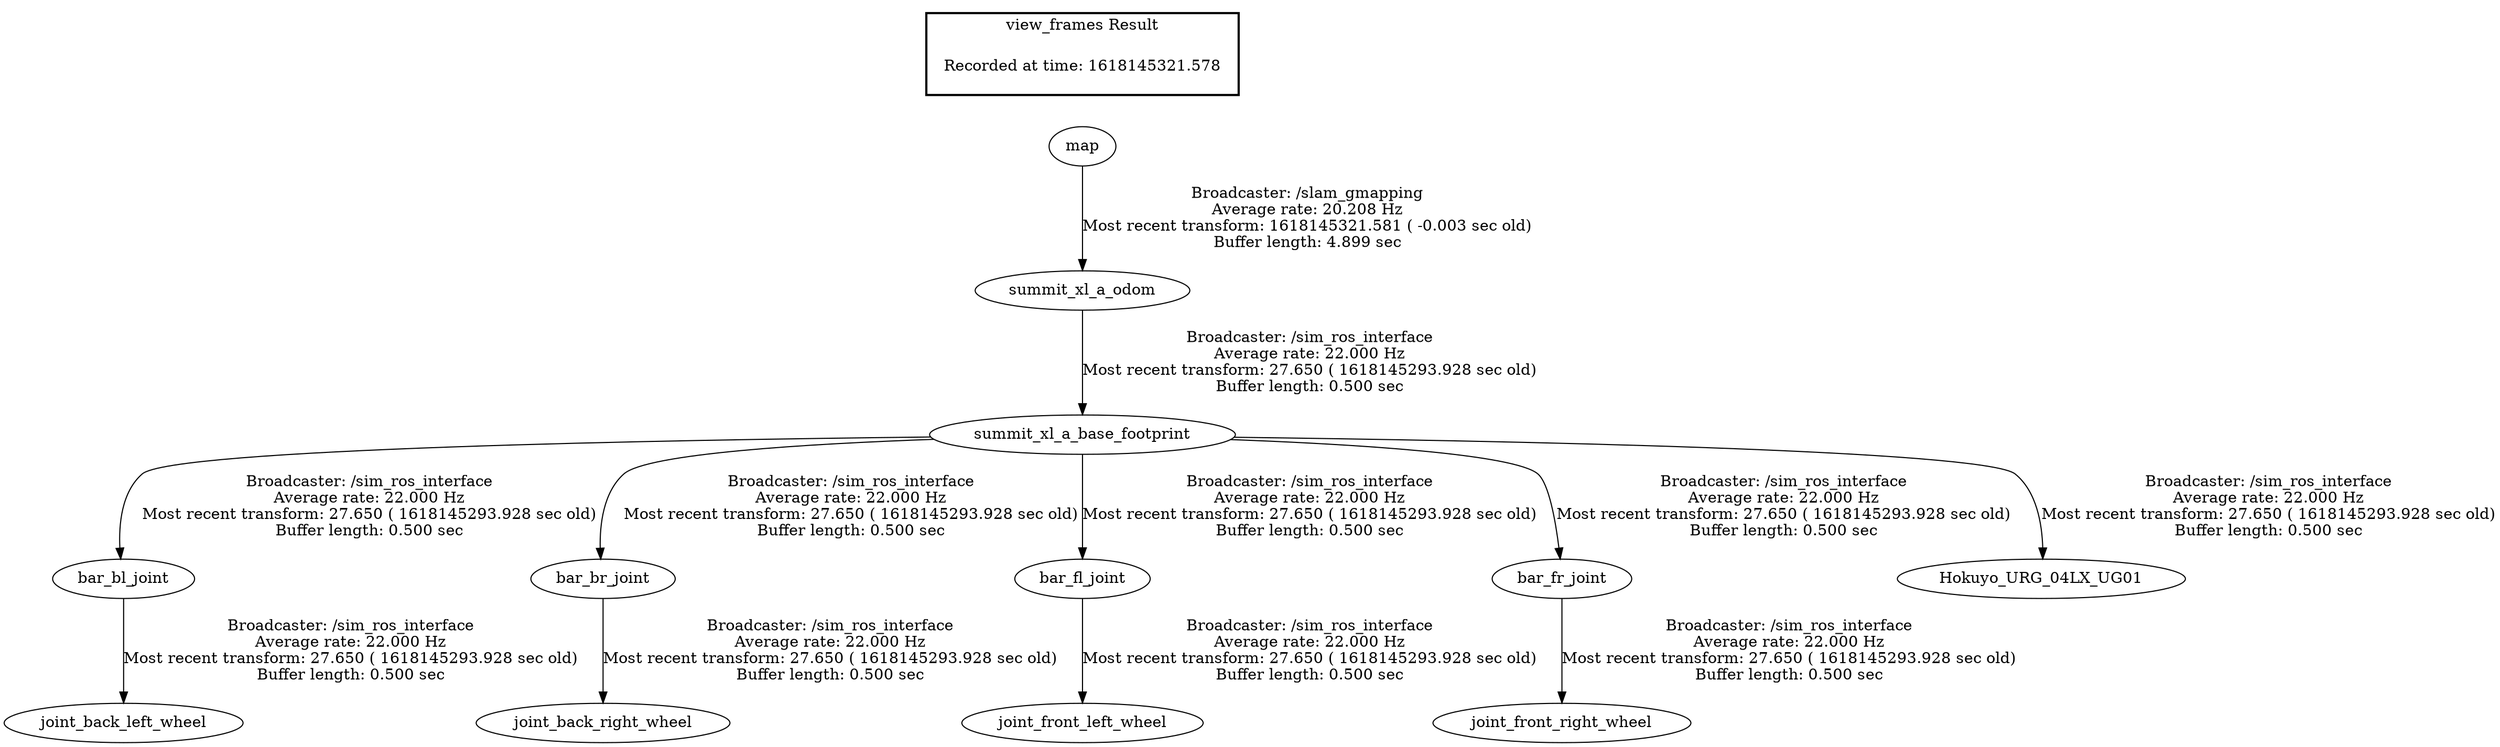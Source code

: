 digraph G {
"map" -> "summit_xl_a_odom"[label="Broadcaster: /slam_gmapping\nAverage rate: 20.208 Hz\nMost recent transform: 1618145321.581 ( -0.003 sec old)\nBuffer length: 4.899 sec\n"];
"summit_xl_a_odom" -> "summit_xl_a_base_footprint"[label="Broadcaster: /sim_ros_interface\nAverage rate: 22.000 Hz\nMost recent transform: 27.650 ( 1618145293.928 sec old)\nBuffer length: 0.500 sec\n"];
"summit_xl_a_base_footprint" -> "bar_bl_joint"[label="Broadcaster: /sim_ros_interface\nAverage rate: 22.000 Hz\nMost recent transform: 27.650 ( 1618145293.928 sec old)\nBuffer length: 0.500 sec\n"];
"summit_xl_a_base_footprint" -> "bar_br_joint"[label="Broadcaster: /sim_ros_interface\nAverage rate: 22.000 Hz\nMost recent transform: 27.650 ( 1618145293.928 sec old)\nBuffer length: 0.500 sec\n"];
"summit_xl_a_base_footprint" -> "bar_fl_joint"[label="Broadcaster: /sim_ros_interface\nAverage rate: 22.000 Hz\nMost recent transform: 27.650 ( 1618145293.928 sec old)\nBuffer length: 0.500 sec\n"];
"summit_xl_a_base_footprint" -> "bar_fr_joint"[label="Broadcaster: /sim_ros_interface\nAverage rate: 22.000 Hz\nMost recent transform: 27.650 ( 1618145293.928 sec old)\nBuffer length: 0.500 sec\n"];
"summit_xl_a_base_footprint" -> "Hokuyo_URG_04LX_UG01"[label="Broadcaster: /sim_ros_interface\nAverage rate: 22.000 Hz\nMost recent transform: 27.650 ( 1618145293.928 sec old)\nBuffer length: 0.500 sec\n"];
"bar_bl_joint" -> "joint_back_left_wheel"[label="Broadcaster: /sim_ros_interface\nAverage rate: 22.000 Hz\nMost recent transform: 27.650 ( 1618145293.928 sec old)\nBuffer length: 0.500 sec\n"];
"bar_br_joint" -> "joint_back_right_wheel"[label="Broadcaster: /sim_ros_interface\nAverage rate: 22.000 Hz\nMost recent transform: 27.650 ( 1618145293.928 sec old)\nBuffer length: 0.500 sec\n"];
"bar_fl_joint" -> "joint_front_left_wheel"[label="Broadcaster: /sim_ros_interface\nAverage rate: 22.000 Hz\nMost recent transform: 27.650 ( 1618145293.928 sec old)\nBuffer length: 0.500 sec\n"];
"bar_fr_joint" -> "joint_front_right_wheel"[label="Broadcaster: /sim_ros_interface\nAverage rate: 22.000 Hz\nMost recent transform: 27.650 ( 1618145293.928 sec old)\nBuffer length: 0.500 sec\n"];
edge [style=invis];
 subgraph cluster_legend { style=bold; color=black; label ="view_frames Result";
"Recorded at time: 1618145321.578"[ shape=plaintext ] ;
 }->"map";
}